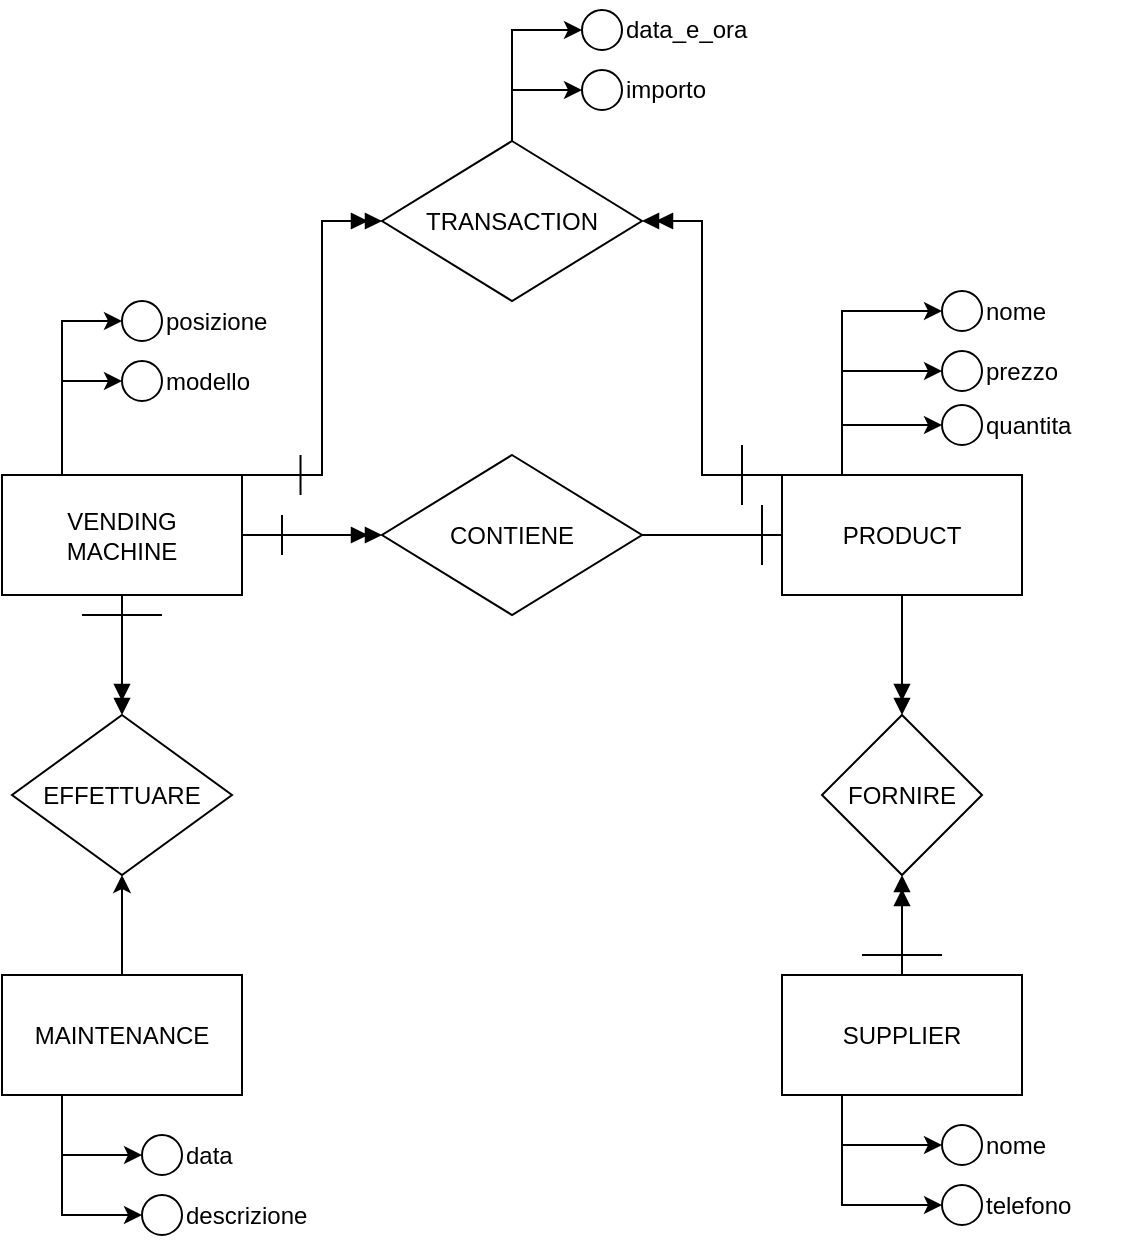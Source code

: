 <mxfile version="24.0.4" type="device">
  <diagram name="Pagina-1" id="pkBIwdH1sJY0sm16Mrc1">
    <mxGraphModel dx="1084" dy="951" grid="1" gridSize="10" guides="1" tooltips="1" connect="1" arrows="1" fold="1" page="1" pageScale="1" pageWidth="827" pageHeight="1169" background="#ffffff" math="0" shadow="0">
      <root>
        <mxCell id="0" />
        <mxCell id="1" parent="0" />
        <mxCell id="1XvFdHMV74RfDs72s8od-14" style="edgeStyle=orthogonalEdgeStyle;rounded=0;orthogonalLoop=1;jettySize=auto;html=1;exitX=0.5;exitY=1;exitDx=0;exitDy=0;entryX=0.5;entryY=0;entryDx=0;entryDy=0;endArrow=doubleBlock;endFill=1;" edge="1" parent="1" source="1XvFdHMV74RfDs72s8od-1" target="1XvFdHMV74RfDs72s8od-11">
          <mxGeometry relative="1" as="geometry" />
        </mxCell>
        <mxCell id="1XvFdHMV74RfDs72s8od-15" style="edgeStyle=orthogonalEdgeStyle;rounded=0;orthogonalLoop=1;jettySize=auto;html=1;exitX=1;exitY=0.5;exitDx=0;exitDy=0;entryX=0;entryY=0.5;entryDx=0;entryDy=0;endArrow=doubleBlock;endFill=1;" edge="1" parent="1" source="1XvFdHMV74RfDs72s8od-1" target="1XvFdHMV74RfDs72s8od-3">
          <mxGeometry relative="1" as="geometry" />
        </mxCell>
        <mxCell id="1XvFdHMV74RfDs72s8od-23" style="edgeStyle=orthogonalEdgeStyle;rounded=0;orthogonalLoop=1;jettySize=auto;html=1;exitX=0.25;exitY=0;exitDx=0;exitDy=0;entryX=0;entryY=0.5;entryDx=0;entryDy=0;exitPerimeter=0;" edge="1" parent="1" source="1XvFdHMV74RfDs72s8od-1" target="1XvFdHMV74RfDs72s8od-17">
          <mxGeometry relative="1" as="geometry" />
        </mxCell>
        <mxCell id="1XvFdHMV74RfDs72s8od-26" style="edgeStyle=orthogonalEdgeStyle;rounded=0;orthogonalLoop=1;jettySize=auto;html=1;exitX=0.25;exitY=0;exitDx=0;exitDy=0;entryX=0;entryY=0.5;entryDx=0;entryDy=0;" edge="1" parent="1" source="1XvFdHMV74RfDs72s8od-1" target="1XvFdHMV74RfDs72s8od-18">
          <mxGeometry relative="1" as="geometry" />
        </mxCell>
        <mxCell id="1XvFdHMV74RfDs72s8od-74" style="edgeStyle=orthogonalEdgeStyle;rounded=0;orthogonalLoop=1;jettySize=auto;html=1;exitX=1;exitY=0;exitDx=0;exitDy=0;entryX=0;entryY=0.5;entryDx=0;entryDy=0;endArrow=doubleBlock;endFill=1;" edge="1" parent="1" source="1XvFdHMV74RfDs72s8od-1" target="1XvFdHMV74RfDs72s8od-67">
          <mxGeometry relative="1" as="geometry">
            <Array as="points">
              <mxPoint x="260" y="517.5" />
              <mxPoint x="260" y="390.5" />
            </Array>
          </mxGeometry>
        </mxCell>
        <mxCell id="1XvFdHMV74RfDs72s8od-1" value="VENDING&lt;div&gt;MACHINE&lt;/div&gt;" style="rounded=0;whiteSpace=wrap;html=1;" vertex="1" parent="1">
          <mxGeometry x="100" y="517.5" width="120" height="60" as="geometry" />
        </mxCell>
        <mxCell id="1XvFdHMV74RfDs72s8od-9" style="edgeStyle=orthogonalEdgeStyle;rounded=0;orthogonalLoop=1;jettySize=auto;html=1;entryX=0.5;entryY=0;entryDx=0;entryDy=0;endArrow=doubleBlock;endFill=1;" edge="1" parent="1" source="1XvFdHMV74RfDs72s8od-2" target="1XvFdHMV74RfDs72s8od-7">
          <mxGeometry relative="1" as="geometry" />
        </mxCell>
        <mxCell id="1XvFdHMV74RfDs72s8od-16" style="edgeStyle=orthogonalEdgeStyle;rounded=0;orthogonalLoop=1;jettySize=auto;html=1;exitX=0;exitY=0.5;exitDx=0;exitDy=0;entryX=1;entryY=0.5;entryDx=0;entryDy=0;endArrow=none;endFill=1;" edge="1" parent="1" source="1XvFdHMV74RfDs72s8od-2" target="1XvFdHMV74RfDs72s8od-3">
          <mxGeometry relative="1" as="geometry" />
        </mxCell>
        <mxCell id="1XvFdHMV74RfDs72s8od-33" style="edgeStyle=orthogonalEdgeStyle;rounded=0;orthogonalLoop=1;jettySize=auto;html=1;exitX=0.25;exitY=0;exitDx=0;exitDy=0;entryX=0;entryY=0.5;entryDx=0;entryDy=0;" edge="1" parent="1" source="1XvFdHMV74RfDs72s8od-2" target="1XvFdHMV74RfDs72s8od-29">
          <mxGeometry relative="1" as="geometry" />
        </mxCell>
        <mxCell id="1XvFdHMV74RfDs72s8od-34" style="edgeStyle=orthogonalEdgeStyle;rounded=0;orthogonalLoop=1;jettySize=auto;html=1;exitX=0.25;exitY=0;exitDx=0;exitDy=0;entryX=0;entryY=0.5;entryDx=0;entryDy=0;" edge="1" parent="1" source="1XvFdHMV74RfDs72s8od-2" target="1XvFdHMV74RfDs72s8od-30">
          <mxGeometry relative="1" as="geometry" />
        </mxCell>
        <mxCell id="1XvFdHMV74RfDs72s8od-38" style="edgeStyle=orthogonalEdgeStyle;rounded=0;orthogonalLoop=1;jettySize=auto;html=1;exitX=0.25;exitY=0;exitDx=0;exitDy=0;entryX=0;entryY=0.5;entryDx=0;entryDy=0;" edge="1" parent="1" source="1XvFdHMV74RfDs72s8od-2" target="1XvFdHMV74RfDs72s8od-35">
          <mxGeometry relative="1" as="geometry" />
        </mxCell>
        <mxCell id="1XvFdHMV74RfDs72s8od-75" style="edgeStyle=orthogonalEdgeStyle;rounded=0;orthogonalLoop=1;jettySize=auto;html=1;exitX=0;exitY=0;exitDx=0;exitDy=0;entryX=1;entryY=0.5;entryDx=0;entryDy=0;endArrow=doubleBlock;endFill=1;" edge="1" parent="1" source="1XvFdHMV74RfDs72s8od-2" target="1XvFdHMV74RfDs72s8od-67">
          <mxGeometry relative="1" as="geometry">
            <Array as="points">
              <mxPoint x="450" y="517.5" />
              <mxPoint x="450" y="390.5" />
            </Array>
          </mxGeometry>
        </mxCell>
        <mxCell id="1XvFdHMV74RfDs72s8od-2" value="PRODUCT" style="rounded=0;whiteSpace=wrap;html=1;" vertex="1" parent="1">
          <mxGeometry x="490" y="517.5" width="120" height="60" as="geometry" />
        </mxCell>
        <mxCell id="1XvFdHMV74RfDs72s8od-3" value="CONTIENE" style="rhombus;whiteSpace=wrap;html=1;" vertex="1" parent="1">
          <mxGeometry x="290" y="507.5" width="130" height="80" as="geometry" />
        </mxCell>
        <mxCell id="1XvFdHMV74RfDs72s8od-10" style="edgeStyle=orthogonalEdgeStyle;rounded=0;orthogonalLoop=1;jettySize=auto;html=1;exitX=0.5;exitY=0;exitDx=0;exitDy=0;entryX=0.5;entryY=1;entryDx=0;entryDy=0;endArrow=doubleBlock;endFill=1;" edge="1" parent="1" source="1XvFdHMV74RfDs72s8od-4" target="1XvFdHMV74RfDs72s8od-7">
          <mxGeometry relative="1" as="geometry" />
        </mxCell>
        <mxCell id="1XvFdHMV74RfDs72s8od-51" style="edgeStyle=orthogonalEdgeStyle;rounded=0;orthogonalLoop=1;jettySize=auto;html=1;exitX=0.25;exitY=1;exitDx=0;exitDy=0;entryX=0;entryY=0.5;entryDx=0;entryDy=0;" edge="1" parent="1" source="1XvFdHMV74RfDs72s8od-4" target="1XvFdHMV74RfDs72s8od-46">
          <mxGeometry relative="1" as="geometry" />
        </mxCell>
        <mxCell id="1XvFdHMV74RfDs72s8od-52" style="edgeStyle=orthogonalEdgeStyle;rounded=0;orthogonalLoop=1;jettySize=auto;html=1;exitX=0.25;exitY=1;exitDx=0;exitDy=0;entryX=0;entryY=0.5;entryDx=0;entryDy=0;" edge="1" parent="1" source="1XvFdHMV74RfDs72s8od-4" target="1XvFdHMV74RfDs72s8od-45">
          <mxGeometry relative="1" as="geometry" />
        </mxCell>
        <mxCell id="1XvFdHMV74RfDs72s8od-4" value="SUPPLIER" style="rounded=0;whiteSpace=wrap;html=1;" vertex="1" parent="1">
          <mxGeometry x="490" y="767.5" width="120" height="60" as="geometry" />
        </mxCell>
        <mxCell id="1XvFdHMV74RfDs72s8od-13" style="edgeStyle=orthogonalEdgeStyle;rounded=0;orthogonalLoop=1;jettySize=auto;html=1;exitX=0.5;exitY=0;exitDx=0;exitDy=0;entryX=0.5;entryY=1;entryDx=0;entryDy=0;" edge="1" parent="1" source="1XvFdHMV74RfDs72s8od-6" target="1XvFdHMV74RfDs72s8od-11">
          <mxGeometry relative="1" as="geometry" />
        </mxCell>
        <mxCell id="1XvFdHMV74RfDs72s8od-59" style="edgeStyle=orthogonalEdgeStyle;rounded=0;orthogonalLoop=1;jettySize=auto;html=1;exitX=0.25;exitY=1;exitDx=0;exitDy=0;entryX=0;entryY=0.5;entryDx=0;entryDy=0;" edge="1" parent="1" source="1XvFdHMV74RfDs72s8od-6" target="1XvFdHMV74RfDs72s8od-54">
          <mxGeometry relative="1" as="geometry" />
        </mxCell>
        <mxCell id="1XvFdHMV74RfDs72s8od-60" style="edgeStyle=orthogonalEdgeStyle;rounded=0;orthogonalLoop=1;jettySize=auto;html=1;exitX=0.25;exitY=1;exitDx=0;exitDy=0;entryX=0;entryY=0.5;entryDx=0;entryDy=0;" edge="1" parent="1" source="1XvFdHMV74RfDs72s8od-6" target="1XvFdHMV74RfDs72s8od-53">
          <mxGeometry relative="1" as="geometry" />
        </mxCell>
        <mxCell id="1XvFdHMV74RfDs72s8od-6" value="MAINTENANCE" style="rounded=0;whiteSpace=wrap;html=1;" vertex="1" parent="1">
          <mxGeometry x="100" y="767.5" width="120" height="60" as="geometry" />
        </mxCell>
        <mxCell id="1XvFdHMV74RfDs72s8od-7" value="FORNIRE" style="rhombus;whiteSpace=wrap;html=1;" vertex="1" parent="1">
          <mxGeometry x="510" y="637.5" width="80" height="80" as="geometry" />
        </mxCell>
        <mxCell id="1XvFdHMV74RfDs72s8od-11" value="EFFETTUARE" style="rhombus;whiteSpace=wrap;html=1;" vertex="1" parent="1">
          <mxGeometry x="105" y="637.5" width="110" height="80" as="geometry" />
        </mxCell>
        <mxCell id="1XvFdHMV74RfDs72s8od-17" value="&lt;span style=&quot;color: rgba(0, 0, 0, 0); font-family: monospace; font-size: 0px; text-align: start; text-wrap: nowrap;&quot;&gt;%3CmxGraphModel%3E%3Croot%3E%3CmxCell%20id%3D%220%22%2F%3E%3CmxCell%20id%3D%221%22%20parent%3D%220%22%2F%3E%3CmxCell%20id%3D%222%22%20value%3D%22%22%20style%3D%22ellipse%3BwhiteSpace%3Dwrap%3Bhtml%3D1%3Baspect%3Dfixed%3B%22%20vertex%3D%221%22%20parent%3D%221%22%3E%3CmxGeometry%20x%3D%2245%22%20y%3D%2270%22%20width%3D%2220%22%20height%3D%2220%22%20as%3D%22geometry%22%2F%3E%3C%2FmxCell%3E%3C%2Froot%3E%3C%2FmxGraphModel%3E&lt;/span&gt;" style="ellipse;whiteSpace=wrap;html=1;aspect=fixed;" vertex="1" parent="1">
          <mxGeometry x="160" y="460.5" width="20" height="20" as="geometry" />
        </mxCell>
        <mxCell id="1XvFdHMV74RfDs72s8od-18" value="" style="ellipse;whiteSpace=wrap;html=1;aspect=fixed;" vertex="1" parent="1">
          <mxGeometry x="160" y="430.5" width="20" height="20" as="geometry" />
        </mxCell>
        <mxCell id="1XvFdHMV74RfDs72s8od-20" value="posizione" style="text;html=1;align=left;verticalAlign=middle;resizable=0;points=[];autosize=1;strokeColor=none;fillColor=none;" vertex="1" parent="1">
          <mxGeometry x="180" y="425.5" width="70" height="30" as="geometry" />
        </mxCell>
        <mxCell id="1XvFdHMV74RfDs72s8od-21" value="modello" style="text;html=1;align=left;verticalAlign=middle;resizable=0;points=[];autosize=1;strokeColor=none;fillColor=none;" vertex="1" parent="1">
          <mxGeometry x="180" y="455.5" width="70" height="30" as="geometry" />
        </mxCell>
        <mxCell id="1XvFdHMV74RfDs72s8od-29" value="&lt;span style=&quot;color: rgba(0, 0, 0, 0); font-family: monospace; font-size: 0px; text-align: start; text-wrap: nowrap;&quot;&gt;%3CmxGraphModel%3E%3Croot%3E%3CmxCell%20id%3D%220%22%2F%3E%3CmxCell%20id%3D%221%22%20parent%3D%220%22%2F%3E%3CmxCell%20id%3D%222%22%20value%3D%22%22%20style%3D%22ellipse%3BwhiteSpace%3Dwrap%3Bhtml%3D1%3Baspect%3Dfixed%3B%22%20vertex%3D%221%22%20parent%3D%221%22%3E%3CmxGeometry%20x%3D%2245%22%20y%3D%2270%22%20width%3D%2220%22%20height%3D%2220%22%20as%3D%22geometry%22%2F%3E%3C%2FmxCell%3E%3C%2Froot%3E%3C%2FmxGraphModel%3E&lt;/span&gt;" style="ellipse;whiteSpace=wrap;html=1;aspect=fixed;" vertex="1" parent="1">
          <mxGeometry x="570" y="455.5" width="20" height="20" as="geometry" />
        </mxCell>
        <mxCell id="1XvFdHMV74RfDs72s8od-30" value="" style="ellipse;whiteSpace=wrap;html=1;aspect=fixed;" vertex="1" parent="1">
          <mxGeometry x="570" y="425.5" width="20" height="20" as="geometry" />
        </mxCell>
        <mxCell id="1XvFdHMV74RfDs72s8od-31" value="nome" style="text;html=1;align=left;verticalAlign=middle;resizable=0;points=[];autosize=1;strokeColor=none;fillColor=none;" vertex="1" parent="1">
          <mxGeometry x="590" y="420.5" width="50" height="30" as="geometry" />
        </mxCell>
        <mxCell id="1XvFdHMV74RfDs72s8od-32" value="prezzo" style="text;html=1;align=left;verticalAlign=middle;resizable=0;points=[];autosize=1;strokeColor=none;fillColor=none;" vertex="1" parent="1">
          <mxGeometry x="590" y="450.5" width="60" height="30" as="geometry" />
        </mxCell>
        <mxCell id="1XvFdHMV74RfDs72s8od-35" value="&lt;span style=&quot;color: rgba(0, 0, 0, 0); font-family: monospace; font-size: 0px; text-align: start; text-wrap: nowrap;&quot;&gt;%3CmxGraphModel%3E%3Croot%3E%3CmxCell%20id%3D%220%22%2F%3E%3CmxCell%20id%3D%221%22%20parent%3D%220%22%2F%3E%3CmxCell%20id%3D%222%22%20value%3D%22%22%20style%3D%22ellipse%3BwhiteSpace%3Dwrap%3Bhtml%3D1%3Baspect%3Dfixed%3B%22%20vertex%3D%221%22%20parent%3D%221%22%3E%3CmxGeometry%20x%3D%2245%22%20y%3D%2270%22%20width%3D%2220%22%20height%3D%2220%22%20as%3D%22geometry%22%2F%3E%3C%2FmxCell%3E%3C%2Froot%3E%3C%2FmxGraphModel%3E&lt;/span&gt;" style="ellipse;whiteSpace=wrap;html=1;aspect=fixed;" vertex="1" parent="1">
          <mxGeometry x="570" y="482.5" width="20" height="20" as="geometry" />
        </mxCell>
        <mxCell id="1XvFdHMV74RfDs72s8od-36" value="quantita" style="text;html=1;align=left;verticalAlign=middle;resizable=0;points=[];autosize=1;strokeColor=none;fillColor=none;" vertex="1" parent="1">
          <mxGeometry x="590" y="477.5" width="70" height="30" as="geometry" />
        </mxCell>
        <mxCell id="1XvFdHMV74RfDs72s8od-45" value="&lt;span style=&quot;color: rgba(0, 0, 0, 0); font-family: monospace; font-size: 0px; text-align: start; text-wrap: nowrap;&quot;&gt;%3CmxGraphModel%3E%3Croot%3E%3CmxCell%20id%3D%220%22%2F%3E%3CmxCell%20id%3D%221%22%20parent%3D%220%22%2F%3E%3CmxCell%20id%3D%222%22%20value%3D%22%22%20style%3D%22ellipse%3BwhiteSpace%3Dwrap%3Bhtml%3D1%3Baspect%3Dfixed%3B%22%20vertex%3D%221%22%20parent%3D%221%22%3E%3CmxGeometry%20x%3D%2245%22%20y%3D%2270%22%20width%3D%2220%22%20height%3D%2220%22%20as%3D%22geometry%22%2F%3E%3C%2FmxCell%3E%3C%2Froot%3E%3C%2FmxGraphModel%3E&lt;/span&gt;" style="ellipse;whiteSpace=wrap;html=1;aspect=fixed;" vertex="1" parent="1">
          <mxGeometry x="570" y="872.5" width="20" height="20" as="geometry" />
        </mxCell>
        <mxCell id="1XvFdHMV74RfDs72s8od-46" value="" style="ellipse;whiteSpace=wrap;html=1;aspect=fixed;" vertex="1" parent="1">
          <mxGeometry x="570" y="842.5" width="20" height="20" as="geometry" />
        </mxCell>
        <mxCell id="1XvFdHMV74RfDs72s8od-47" value="nome" style="text;html=1;align=left;verticalAlign=middle;resizable=0;points=[];autosize=1;strokeColor=none;fillColor=none;" vertex="1" parent="1">
          <mxGeometry x="590" y="837.5" width="50" height="30" as="geometry" />
        </mxCell>
        <mxCell id="1XvFdHMV74RfDs72s8od-48" value="telefono" style="text;html=1;align=left;verticalAlign=middle;resizable=0;points=[];autosize=1;strokeColor=none;fillColor=none;" vertex="1" parent="1">
          <mxGeometry x="590" y="867.5" width="70" height="30" as="geometry" />
        </mxCell>
        <mxCell id="1XvFdHMV74RfDs72s8od-53" value="&lt;span style=&quot;color: rgba(0, 0, 0, 0); font-family: monospace; font-size: 0px; text-align: start; text-wrap: nowrap;&quot;&gt;%3CmxGraphModel%3E%3Croot%3E%3CmxCell%20id%3D%220%22%2F%3E%3CmxCell%20id%3D%221%22%20parent%3D%220%22%2F%3E%3CmxCell%20id%3D%222%22%20value%3D%22%22%20style%3D%22ellipse%3BwhiteSpace%3Dwrap%3Bhtml%3D1%3Baspect%3Dfixed%3B%22%20vertex%3D%221%22%20parent%3D%221%22%3E%3CmxGeometry%20x%3D%2245%22%20y%3D%2270%22%20width%3D%2220%22%20height%3D%2220%22%20as%3D%22geometry%22%2F%3E%3C%2FmxCell%3E%3C%2Froot%3E%3C%2FmxGraphModel%3E&lt;/span&gt;" style="ellipse;whiteSpace=wrap;html=1;aspect=fixed;" vertex="1" parent="1">
          <mxGeometry x="170" y="877.5" width="20" height="20" as="geometry" />
        </mxCell>
        <mxCell id="1XvFdHMV74RfDs72s8od-54" value="" style="ellipse;whiteSpace=wrap;html=1;aspect=fixed;" vertex="1" parent="1">
          <mxGeometry x="170" y="847.5" width="20" height="20" as="geometry" />
        </mxCell>
        <mxCell id="1XvFdHMV74RfDs72s8od-55" value="data" style="text;html=1;align=left;verticalAlign=middle;resizable=0;points=[];autosize=1;strokeColor=none;fillColor=none;" vertex="1" parent="1">
          <mxGeometry x="190" y="842.5" width="50" height="30" as="geometry" />
        </mxCell>
        <mxCell id="1XvFdHMV74RfDs72s8od-56" value="descrizione" style="text;html=1;align=left;verticalAlign=middle;resizable=0;points=[];autosize=1;strokeColor=none;fillColor=none;" vertex="1" parent="1">
          <mxGeometry x="190" y="872.5" width="80" height="30" as="geometry" />
        </mxCell>
        <mxCell id="1XvFdHMV74RfDs72s8od-61" value="" style="endArrow=none;html=1;rounded=0;" edge="1" parent="1">
          <mxGeometry width="50" height="50" relative="1" as="geometry">
            <mxPoint x="140" y="587.5" as="sourcePoint" />
            <mxPoint x="180" y="587.5" as="targetPoint" />
          </mxGeometry>
        </mxCell>
        <mxCell id="1XvFdHMV74RfDs72s8od-62" value="" style="endArrow=none;html=1;rounded=0;" edge="1" parent="1">
          <mxGeometry width="50" height="50" relative="1" as="geometry">
            <mxPoint x="240" y="557.5" as="sourcePoint" />
            <mxPoint x="240" y="537.5" as="targetPoint" />
          </mxGeometry>
        </mxCell>
        <mxCell id="1XvFdHMV74RfDs72s8od-64" value="" style="endArrow=none;html=1;rounded=0;" edge="1" parent="1">
          <mxGeometry width="50" height="50" relative="1" as="geometry">
            <mxPoint x="530" y="757.5" as="sourcePoint" />
            <mxPoint x="570" y="757.5" as="targetPoint" />
          </mxGeometry>
        </mxCell>
        <mxCell id="1XvFdHMV74RfDs72s8od-65" style="edgeStyle=orthogonalEdgeStyle;rounded=0;orthogonalLoop=1;jettySize=auto;html=1;exitX=0.5;exitY=0;exitDx=0;exitDy=0;entryX=0;entryY=0.5;entryDx=0;entryDy=0;" edge="1" parent="1" source="1XvFdHMV74RfDs72s8od-67" target="1XvFdHMV74RfDs72s8od-68">
          <mxGeometry relative="1" as="geometry" />
        </mxCell>
        <mxCell id="1XvFdHMV74RfDs72s8od-66" style="edgeStyle=orthogonalEdgeStyle;rounded=0;orthogonalLoop=1;jettySize=auto;html=1;exitX=0.5;exitY=0;exitDx=0;exitDy=0;entryX=0;entryY=0.5;entryDx=0;entryDy=0;" edge="1" parent="1" source="1XvFdHMV74RfDs72s8od-67" target="1XvFdHMV74RfDs72s8od-70">
          <mxGeometry relative="1" as="geometry" />
        </mxCell>
        <mxCell id="1XvFdHMV74RfDs72s8od-67" value="TRANSACTION" style="rhombus;whiteSpace=wrap;html=1;" vertex="1" parent="1">
          <mxGeometry x="290" y="350.5" width="130" height="80" as="geometry" />
        </mxCell>
        <mxCell id="1XvFdHMV74RfDs72s8od-68" value="&lt;span style=&quot;color: rgba(0, 0, 0, 0); font-family: monospace; font-size: 0px; text-align: start; text-wrap: nowrap;&quot;&gt;%3CmxGraphModel%3E%3Croot%3E%3CmxCell%20id%3D%220%22%2F%3E%3CmxCell%20id%3D%221%22%20parent%3D%220%22%2F%3E%3CmxCell%20id%3D%222%22%20value%3D%22%22%20style%3D%22ellipse%3BwhiteSpace%3Dwrap%3Bhtml%3D1%3Baspect%3Dfixed%3B%22%20vertex%3D%221%22%20parent%3D%221%22%3E%3CmxGeometry%20x%3D%2245%22%20y%3D%2270%22%20width%3D%2220%22%20height%3D%2220%22%20as%3D%22geometry%22%2F%3E%3C%2FmxCell%3E%3C%2Froot%3E%3C%2FmxGraphModel%3E&lt;/span&gt;" style="ellipse;whiteSpace=wrap;html=1;aspect=fixed;" vertex="1" parent="1">
          <mxGeometry x="390" y="315" width="20" height="20" as="geometry" />
        </mxCell>
        <mxCell id="1XvFdHMV74RfDs72s8od-69" value="importo" style="text;html=1;align=left;verticalAlign=middle;resizable=0;points=[];autosize=1;strokeColor=none;fillColor=none;" vertex="1" parent="1">
          <mxGeometry x="410" y="310" width="60" height="30" as="geometry" />
        </mxCell>
        <mxCell id="1XvFdHMV74RfDs72s8od-70" value="&lt;span style=&quot;color: rgba(0, 0, 0, 0); font-family: monospace; font-size: 0px; text-align: start; text-wrap: nowrap;&quot;&gt;%3CmxGraphModel%3E%3Croot%3E%3CmxCell%20id%3D%220%22%2F%3E%3CmxCell%20id%3D%221%22%20parent%3D%220%22%2F%3E%3CmxCell%20id%3D%222%22%20value%3D%22%22%20style%3D%22ellipse%3BwhiteSpace%3Dwrap%3Bhtml%3D1%3Baspect%3Dfixed%3B%22%20vertex%3D%221%22%20parent%3D%221%22%3E%3CmxGeometry%20x%3D%2245%22%20y%3D%2270%22%20width%3D%2220%22%20height%3D%2220%22%20as%3D%22geometry%22%2F%3E%3C%2FmxCell%3E%3C%2Froot%3E%3C%2FmxGraphModel%3E&lt;/span&gt;" style="ellipse;whiteSpace=wrap;html=1;aspect=fixed;" vertex="1" parent="1">
          <mxGeometry x="390" y="285" width="20" height="20" as="geometry" />
        </mxCell>
        <mxCell id="1XvFdHMV74RfDs72s8od-72" value="data_e_ora" style="text;html=1;align=left;verticalAlign=middle;resizable=0;points=[];autosize=1;strokeColor=none;fillColor=none;" vertex="1" parent="1">
          <mxGeometry x="410" y="280" width="80" height="30" as="geometry" />
        </mxCell>
        <mxCell id="1XvFdHMV74RfDs72s8od-73" value="" style="endArrow=none;html=1;rounded=0;" edge="1" parent="1">
          <mxGeometry width="50" height="50" relative="1" as="geometry">
            <mxPoint x="480" y="562.5" as="sourcePoint" />
            <mxPoint x="480" y="532.5" as="targetPoint" />
          </mxGeometry>
        </mxCell>
        <mxCell id="1XvFdHMV74RfDs72s8od-76" value="" style="endArrow=none;html=1;rounded=0;" edge="1" parent="1">
          <mxGeometry width="50" height="50" relative="1" as="geometry">
            <mxPoint x="470" y="532.5" as="sourcePoint" />
            <mxPoint x="470" y="502.5" as="targetPoint" />
          </mxGeometry>
        </mxCell>
        <mxCell id="1XvFdHMV74RfDs72s8od-77" value="" style="endArrow=none;html=1;rounded=0;" edge="1" parent="1">
          <mxGeometry width="50" height="50" relative="1" as="geometry">
            <mxPoint x="249.26" y="527.5" as="sourcePoint" />
            <mxPoint x="249.26" y="507.5" as="targetPoint" />
          </mxGeometry>
        </mxCell>
      </root>
    </mxGraphModel>
  </diagram>
</mxfile>

